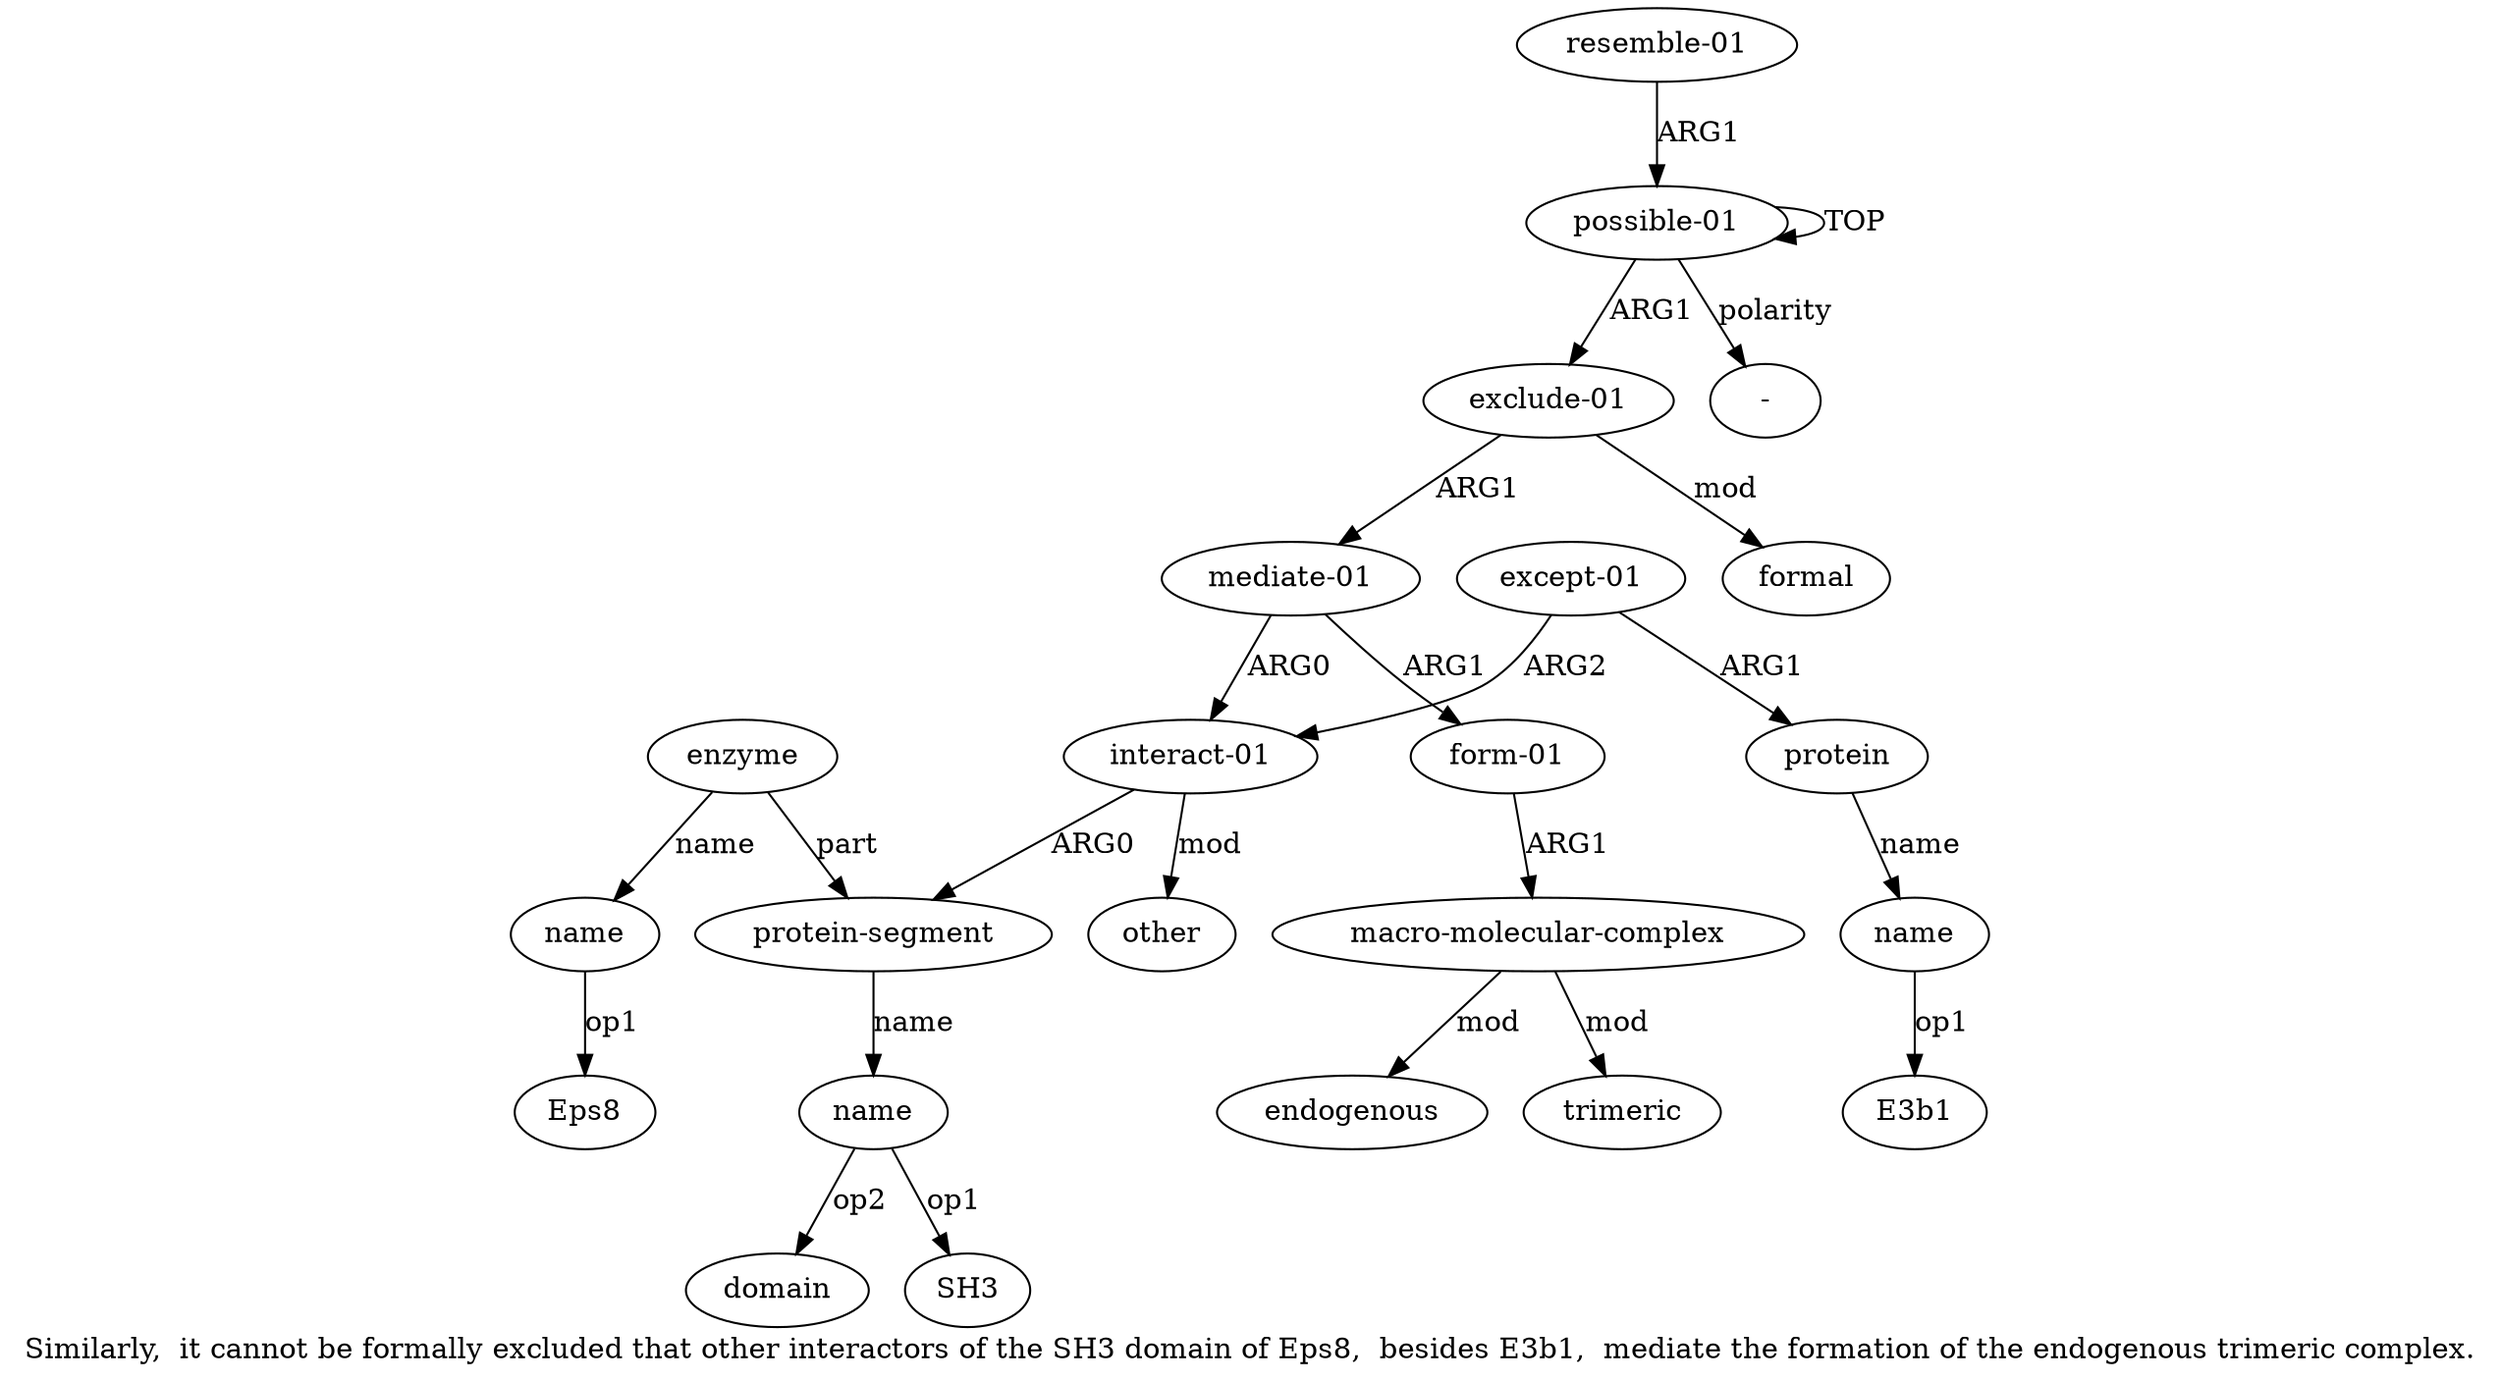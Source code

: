 digraph  {
	graph [label="Similarly,  it cannot be formally excluded that other interactors of the SH3 domain of Eps8,  besides E3b1,  mediate the formation \
of the endogenous trimeric complex."];
	node [label="\N"];
	"a8 Eps8"	 [color=black,
		gold_ind=-1,
		gold_label=Eps8,
		label=Eps8,
		test_ind=-1,
		test_label=Eps8];
	"a0 -"	 [color=black,
		gold_ind=-1,
		gold_label="-",
		label="-",
		test_ind=-1,
		test_label="-"];
	"a6 domain"	 [color=black,
		gold_ind=-1,
		gold_label=domain,
		label=domain,
		test_ind=-1,
		test_label=domain];
	"a12 E3b1"	 [color=black,
		gold_ind=-1,
		gold_label=E3b1,
		label=E3b1,
		test_ind=-1,
		test_label=E3b1];
	a15	 [color=black,
		gold_ind=15,
		gold_label=trimeric,
		label=trimeric,
		test_ind=15,
		test_label=trimeric];
	a14	 [color=black,
		gold_ind=14,
		gold_label="macro-molecular-complex",
		label="macro-molecular-complex",
		test_ind=14,
		test_label="macro-molecular-complex"];
	a14 -> a15 [key=0,
	color=black,
	gold_label=mod,
	label=mod,
	test_label=mod];
a16 [color=black,
	gold_ind=16,
	gold_label=endogenous,
	label=endogenous,
	test_ind=16,
	test_label=endogenous];
a14 -> a16 [key=0,
color=black,
gold_label=mod,
label=mod,
test_label=mod];
a17 [color=black,
gold_ind=17,
gold_label=formal,
label=formal,
test_ind=17,
test_label=formal];
a11 [color=black,
gold_ind=11,
gold_label=protein,
label=protein,
test_ind=11,
test_label=protein];
a12 [color=black,
gold_ind=12,
gold_label=name,
label=name,
test_ind=12,
test_label=name];
a11 -> a12 [key=0,
color=black,
gold_label=name,
label=name,
test_label=name];
a10 [color=black,
gold_ind=10,
gold_label="except-01",
label="except-01",
test_ind=10,
test_label="except-01"];
a10 -> a11 [key=0,
color=black,
gold_label=ARG1,
label=ARG1,
test_label=ARG1];
a4 [color=black,
gold_ind=4,
gold_label="interact-01",
label="interact-01",
test_ind=4,
test_label="interact-01"];
a10 -> a4 [key=0,
color=black,
gold_label=ARG2,
label=ARG2,
test_label=ARG2];
a13 [color=black,
gold_ind=13,
gold_label="form-01",
label="form-01",
test_ind=13,
test_label="form-01"];
a13 -> a14 [key=0,
color=black,
gold_label=ARG1,
label=ARG1,
test_label=ARG1];
a12 -> "a12 E3b1" [key=0,
color=black,
gold_label=op1,
label=op1,
test_label=op1];
a1 [color=black,
gold_ind=1,
gold_label="resemble-01",
label="resemble-01",
test_ind=1,
test_label="resemble-01"];
a0 [color=black,
gold_ind=0,
gold_label="possible-01",
label="possible-01",
test_ind=0,
test_label="possible-01"];
a1 -> a0 [key=0,
color=black,
gold_label=ARG1,
label=ARG1,
test_label=ARG1];
a0 -> "a0 -" [key=0,
color=black,
gold_label=polarity,
label=polarity,
test_label=polarity];
a0 -> a0 [key=0,
color=black,
gold_label=TOP,
label=TOP,
test_label=TOP];
a2 [color=black,
gold_ind=2,
gold_label="exclude-01",
label="exclude-01",
test_ind=2,
test_label="exclude-01"];
a0 -> a2 [key=0,
color=black,
gold_label=ARG1,
label=ARG1,
test_label=ARG1];
a3 [color=black,
gold_ind=3,
gold_label="mediate-01",
label="mediate-01",
test_ind=3,
test_label="mediate-01"];
a3 -> a13 [key=0,
color=black,
gold_label=ARG1,
label=ARG1,
test_label=ARG1];
a3 -> a4 [key=0,
color=black,
gold_label=ARG0,
label=ARG0,
test_label=ARG0];
"a6 SH3" [color=black,
gold_ind=-1,
gold_label=SH3,
label=SH3,
test_ind=-1,
test_label=SH3];
a5 [color=black,
gold_ind=5,
gold_label="protein-segment",
label="protein-segment",
test_ind=5,
test_label="protein-segment"];
a6 [color=black,
gold_ind=6,
gold_label=name,
label=name,
test_ind=6,
test_label=name];
a5 -> a6 [key=0,
color=black,
gold_label=name,
label=name,
test_label=name];
a4 -> a5 [key=0,
color=black,
gold_label=ARG0,
label=ARG0,
test_label=ARG0];
a9 [color=black,
gold_ind=9,
gold_label=other,
label=other,
test_ind=9,
test_label=other];
a4 -> a9 [key=0,
color=black,
gold_label=mod,
label=mod,
test_label=mod];
a7 [color=black,
gold_ind=7,
gold_label=enzyme,
label=enzyme,
test_ind=7,
test_label=enzyme];
a7 -> a5 [key=0,
color=black,
gold_label=part,
label=part,
test_label=part];
a8 [color=black,
gold_ind=8,
gold_label=name,
label=name,
test_ind=8,
test_label=name];
a7 -> a8 [key=0,
color=black,
gold_label=name,
label=name,
test_label=name];
a6 -> "a6 domain" [key=0,
color=black,
gold_label=op2,
label=op2,
test_label=op2];
a6 -> "a6 SH3" [key=0,
color=black,
gold_label=op1,
label=op1,
test_label=op1];
a8 -> "a8 Eps8" [key=0,
color=black,
gold_label=op1,
label=op1,
test_label=op1];
a2 -> a17 [key=0,
color=black,
gold_label=mod,
label=mod,
test_label=mod];
a2 -> a3 [key=0,
color=black,
gold_label=ARG1,
label=ARG1,
test_label=ARG1];
}
